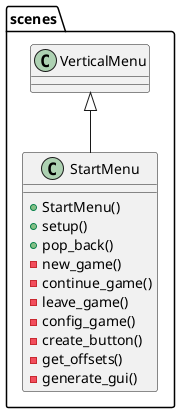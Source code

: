 @startuml start_menu

class scenes.StartMenu extends scenes.VerticalMenu {
	+ StartMenu()
	+ setup()
	+ pop_back()
	- new_game()
	- continue_game()
	- leave_game()
	- config_game()
	- create_button()
	- get_offsets()
	- generate_gui()
}

@enduml